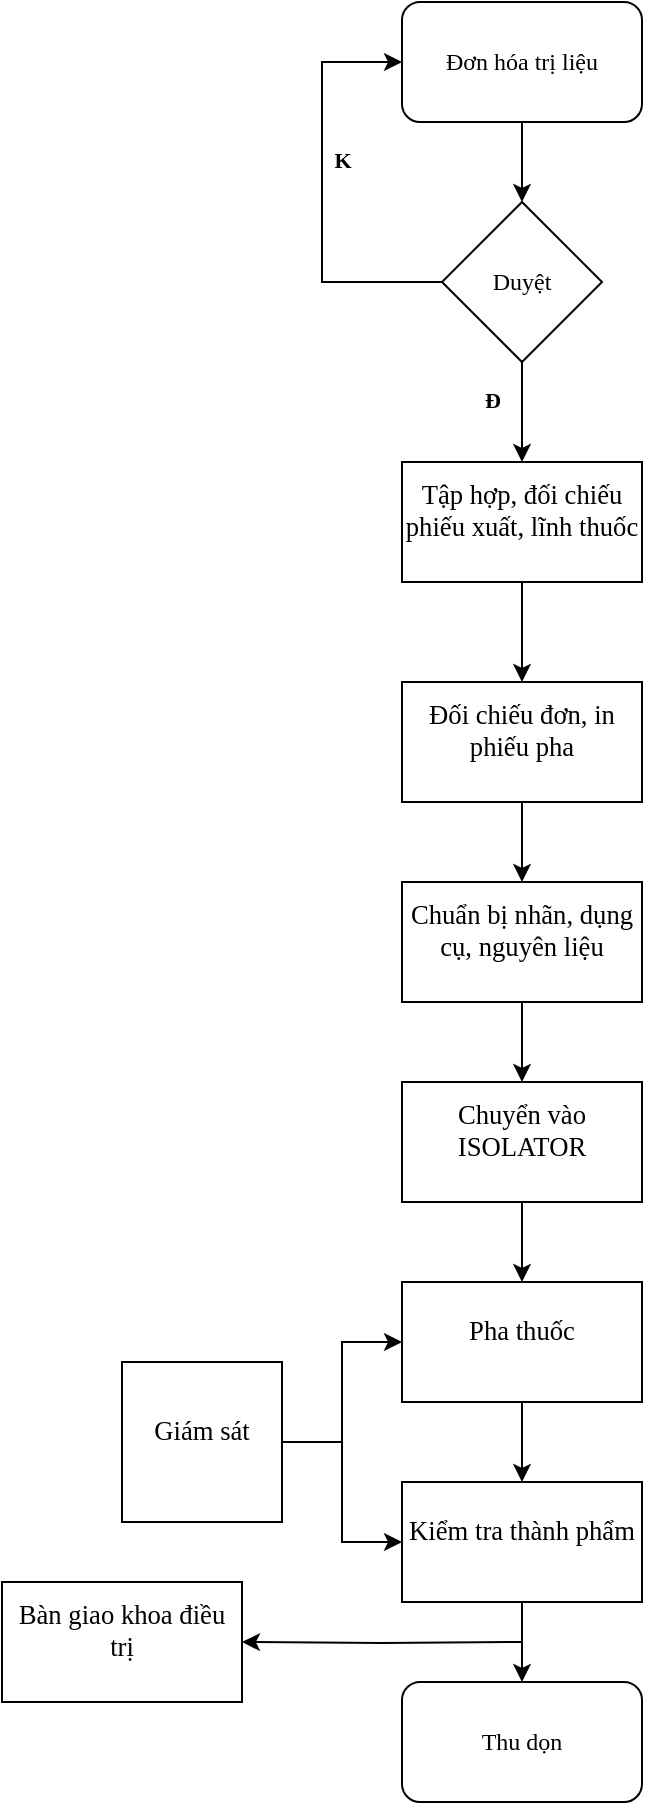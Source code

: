 <mxfile version="26.1.1">
  <diagram name="Page-1" id="eN59mrn7UwDO9Ajw1cms">
    <mxGraphModel dx="2074" dy="1152" grid="0" gridSize="10" guides="1" tooltips="1" connect="1" arrows="1" fold="1" page="1" pageScale="1" pageWidth="827" pageHeight="1169" math="0" shadow="0">
      <root>
        <mxCell id="0" />
        <mxCell id="1" parent="0" />
        <mxCell id="2w64b10mOKRANj8tdl7Y-13" style="edgeStyle=orthogonalEdgeStyle;rounded=0;orthogonalLoop=1;jettySize=auto;html=1;exitX=0.5;exitY=1;exitDx=0;exitDy=0;entryX=0.5;entryY=0;entryDx=0;entryDy=0;fontFamily=Times New Roman;" edge="1" parent="1" source="2w64b10mOKRANj8tdl7Y-1" target="2w64b10mOKRANj8tdl7Y-2">
          <mxGeometry relative="1" as="geometry" />
        </mxCell>
        <mxCell id="2w64b10mOKRANj8tdl7Y-1" value="Đơn hóa trị liệu" style="rounded=1;whiteSpace=wrap;html=1;fontFamily=Times New Roman;" vertex="1" parent="1">
          <mxGeometry x="290" y="60" width="120" height="60" as="geometry" />
        </mxCell>
        <mxCell id="2w64b10mOKRANj8tdl7Y-14" style="edgeStyle=orthogonalEdgeStyle;rounded=0;orthogonalLoop=1;jettySize=auto;html=1;exitX=0.5;exitY=1;exitDx=0;exitDy=0;entryX=0.5;entryY=0;entryDx=0;entryDy=0;fontFamily=Times New Roman;" edge="1" parent="1" source="2w64b10mOKRANj8tdl7Y-2" target="2w64b10mOKRANj8tdl7Y-3">
          <mxGeometry relative="1" as="geometry" />
        </mxCell>
        <mxCell id="2w64b10mOKRANj8tdl7Y-30" style="edgeStyle=orthogonalEdgeStyle;rounded=0;orthogonalLoop=1;jettySize=auto;html=1;exitX=0;exitY=0.5;exitDx=0;exitDy=0;entryX=0;entryY=0.5;entryDx=0;entryDy=0;fontFamily=Times New Roman;" edge="1" parent="1" source="2w64b10mOKRANj8tdl7Y-2" target="2w64b10mOKRANj8tdl7Y-1">
          <mxGeometry relative="1" as="geometry">
            <Array as="points">
              <mxPoint x="250" y="200" />
              <mxPoint x="250" y="90" />
            </Array>
          </mxGeometry>
        </mxCell>
        <mxCell id="2w64b10mOKRANj8tdl7Y-31" value="&lt;b&gt;K&lt;/b&gt;" style="edgeLabel;html=1;align=center;verticalAlign=middle;resizable=0;points=[];fontFamily=Times New Roman;" vertex="1" connectable="0" parent="2w64b10mOKRANj8tdl7Y-30">
          <mxGeometry x="0.152" y="-1" relative="1" as="geometry">
            <mxPoint x="9" as="offset" />
          </mxGeometry>
        </mxCell>
        <mxCell id="2w64b10mOKRANj8tdl7Y-2" value="Duyệt" style="rhombus;whiteSpace=wrap;html=1;fontFamily=Times New Roman;" vertex="1" parent="1">
          <mxGeometry x="310" y="160" width="80" height="80" as="geometry" />
        </mxCell>
        <mxCell id="2w64b10mOKRANj8tdl7Y-15" style="edgeStyle=orthogonalEdgeStyle;rounded=0;orthogonalLoop=1;jettySize=auto;html=1;exitX=0.5;exitY=1;exitDx=0;exitDy=0;entryX=0.5;entryY=0;entryDx=0;entryDy=0;fontFamily=Times New Roman;" edge="1" parent="1" source="2w64b10mOKRANj8tdl7Y-3" target="2w64b10mOKRANj8tdl7Y-4">
          <mxGeometry relative="1" as="geometry" />
        </mxCell>
        <mxCell id="2w64b10mOKRANj8tdl7Y-3" value="&lt;p class=&quot;MsoNormal&quot; align=&quot;center&quot; style=&quot;margin: 0cm 0cm 8pt; line-height: 15.693px; font-size: 11pt;&quot;&gt;&lt;span lang=&quot;EN-US&quot; style=&quot;font-size: 10pt; line-height: 14.267px;&quot;&gt;Tập hợp, đối chiếu phiếu xuất, lĩnh thuốc&lt;/span&gt;&lt;/p&gt;" style="rounded=0;whiteSpace=wrap;html=1;fontFamily=Times New Roman;" vertex="1" parent="1">
          <mxGeometry x="290" y="290" width="120" height="60" as="geometry" />
        </mxCell>
        <mxCell id="2w64b10mOKRANj8tdl7Y-16" style="edgeStyle=orthogonalEdgeStyle;rounded=0;orthogonalLoop=1;jettySize=auto;html=1;exitX=0.5;exitY=1;exitDx=0;exitDy=0;entryX=0.5;entryY=0;entryDx=0;entryDy=0;fontFamily=Times New Roman;" edge="1" parent="1" source="2w64b10mOKRANj8tdl7Y-4" target="2w64b10mOKRANj8tdl7Y-5">
          <mxGeometry relative="1" as="geometry" />
        </mxCell>
        <mxCell id="2w64b10mOKRANj8tdl7Y-4" value="&lt;p class=&quot;MsoNormal&quot; align=&quot;center&quot; style=&quot;margin: 0cm 0cm 8pt; line-height: 15.693px; font-size: 11pt;&quot;&gt;&lt;span lang=&quot;EN-US&quot; style=&quot;font-size: 10pt; line-height: 14.267px;&quot;&gt;Đối chiếu đơn, in phiếu pha&lt;/span&gt;&lt;/p&gt;" style="rounded=0;whiteSpace=wrap;html=1;fontFamily=Times New Roman;" vertex="1" parent="1">
          <mxGeometry x="290" y="400" width="120" height="60" as="geometry" />
        </mxCell>
        <mxCell id="2w64b10mOKRANj8tdl7Y-17" style="edgeStyle=orthogonalEdgeStyle;rounded=0;orthogonalLoop=1;jettySize=auto;html=1;exitX=0.5;exitY=1;exitDx=0;exitDy=0;entryX=0.5;entryY=0;entryDx=0;entryDy=0;fontFamily=Times New Roman;" edge="1" parent="1" source="2w64b10mOKRANj8tdl7Y-5" target="2w64b10mOKRANj8tdl7Y-6">
          <mxGeometry relative="1" as="geometry" />
        </mxCell>
        <mxCell id="2w64b10mOKRANj8tdl7Y-5" value="&lt;p class=&quot;MsoNormal&quot; align=&quot;center&quot; style=&quot;margin: 0cm 0cm 8pt; line-height: 15.693px; font-size: 11pt;&quot;&gt;&lt;span lang=&quot;EN-US&quot; style=&quot;font-size: 10pt; line-height: 14.267px;&quot;&gt;Chuẩn bị nhãn, dụng cụ, nguyên liệu&lt;/span&gt;&lt;/p&gt;" style="rounded=0;whiteSpace=wrap;html=1;fontFamily=Times New Roman;" vertex="1" parent="1">
          <mxGeometry x="290" y="500" width="120" height="60" as="geometry" />
        </mxCell>
        <mxCell id="2w64b10mOKRANj8tdl7Y-18" style="edgeStyle=orthogonalEdgeStyle;rounded=0;orthogonalLoop=1;jettySize=auto;html=1;exitX=0.5;exitY=1;exitDx=0;exitDy=0;entryX=0.5;entryY=0;entryDx=0;entryDy=0;fontFamily=Times New Roman;" edge="1" parent="1" source="2w64b10mOKRANj8tdl7Y-6" target="2w64b10mOKRANj8tdl7Y-7">
          <mxGeometry relative="1" as="geometry" />
        </mxCell>
        <mxCell id="2w64b10mOKRANj8tdl7Y-6" value="&lt;p class=&quot;MsoNormal&quot; align=&quot;center&quot; style=&quot;margin: 0cm 0cm 8pt; line-height: 15.693px; font-size: 11pt;&quot;&gt;&lt;span lang=&quot;EN-US&quot; style=&quot;font-size: 10pt; line-height: 14.267px;&quot;&gt;Chuyển vào ISOLATOR&lt;/span&gt;&lt;/p&gt;" style="rounded=0;whiteSpace=wrap;html=1;fontFamily=Times New Roman;" vertex="1" parent="1">
          <mxGeometry x="290" y="600" width="120" height="60" as="geometry" />
        </mxCell>
        <mxCell id="2w64b10mOKRANj8tdl7Y-20" style="edgeStyle=orthogonalEdgeStyle;rounded=0;orthogonalLoop=1;jettySize=auto;html=1;exitX=0.5;exitY=1;exitDx=0;exitDy=0;entryX=0.5;entryY=0;entryDx=0;entryDy=0;fontFamily=Times New Roman;" edge="1" parent="1" source="2w64b10mOKRANj8tdl7Y-7" target="2w64b10mOKRANj8tdl7Y-8">
          <mxGeometry relative="1" as="geometry" />
        </mxCell>
        <mxCell id="2w64b10mOKRANj8tdl7Y-7" value="&lt;p class=&quot;MsoNormal&quot; align=&quot;center&quot; style=&quot;margin: 0cm 0cm 8pt; line-height: 15.693px; font-size: 11pt;&quot;&gt;&lt;span lang=&quot;EN-US&quot; style=&quot;font-size: 10pt; line-height: 14.267px;&quot;&gt;Pha thuốc&lt;/span&gt;&lt;/p&gt;" style="rounded=0;whiteSpace=wrap;html=1;fontFamily=Times New Roman;" vertex="1" parent="1">
          <mxGeometry x="290" y="700" width="120" height="60" as="geometry" />
        </mxCell>
        <mxCell id="2w64b10mOKRANj8tdl7Y-21" style="edgeStyle=orthogonalEdgeStyle;rounded=0;orthogonalLoop=1;jettySize=auto;html=1;exitX=0.5;exitY=1;exitDx=0;exitDy=0;entryX=0.5;entryY=0;entryDx=0;entryDy=0;fontFamily=Times New Roman;" edge="1" parent="1" source="2w64b10mOKRANj8tdl7Y-8" target="2w64b10mOKRANj8tdl7Y-11">
          <mxGeometry relative="1" as="geometry">
            <Array as="points">
              <mxPoint x="350" y="880" />
              <mxPoint x="350" y="880" />
            </Array>
          </mxGeometry>
        </mxCell>
        <mxCell id="2w64b10mOKRANj8tdl7Y-8" value="&lt;p class=&quot;MsoNormal&quot; align=&quot;center&quot; style=&quot;margin: 0cm 0cm 8pt; line-height: 15.693px; font-size: 11pt;&quot;&gt;&lt;span lang=&quot;EN-US&quot; style=&quot;font-size: 10pt; line-height: 14.267px;&quot;&gt;Kiểm tra thành phẩm&lt;/span&gt;&lt;/p&gt;" style="rounded=0;whiteSpace=wrap;html=1;fontFamily=Times New Roman;" vertex="1" parent="1">
          <mxGeometry x="290" y="800" width="120" height="60" as="geometry" />
        </mxCell>
        <mxCell id="2w64b10mOKRANj8tdl7Y-26" style="edgeStyle=orthogonalEdgeStyle;rounded=0;orthogonalLoop=1;jettySize=auto;html=1;exitX=1;exitY=0.5;exitDx=0;exitDy=0;entryX=0;entryY=0.5;entryDx=0;entryDy=0;fontFamily=Times New Roman;" edge="1" parent="1" source="2w64b10mOKRANj8tdl7Y-9" target="2w64b10mOKRANj8tdl7Y-7">
          <mxGeometry relative="1" as="geometry" />
        </mxCell>
        <mxCell id="2w64b10mOKRANj8tdl7Y-28" style="edgeStyle=orthogonalEdgeStyle;rounded=0;orthogonalLoop=1;jettySize=auto;html=1;exitX=1;exitY=0.5;exitDx=0;exitDy=0;entryX=0;entryY=0.5;entryDx=0;entryDy=0;fontFamily=Times New Roman;" edge="1" parent="1" source="2w64b10mOKRANj8tdl7Y-9" target="2w64b10mOKRANj8tdl7Y-8">
          <mxGeometry relative="1" as="geometry" />
        </mxCell>
        <mxCell id="2w64b10mOKRANj8tdl7Y-9" value="&lt;p class=&quot;MsoNormal&quot; align=&quot;center&quot; style=&quot;margin: 0cm 0cm 8pt; line-height: 15.693px; font-size: 11pt;&quot;&gt;&lt;span lang=&quot;EN-US&quot; style=&quot;font-size: 10pt; line-height: 14.267px;&quot;&gt;Giám sát&lt;/span&gt;&lt;/p&gt;" style="whiteSpace=wrap;html=1;aspect=fixed;fontFamily=Times New Roman;" vertex="1" parent="1">
          <mxGeometry x="150" y="740" width="80" height="80" as="geometry" />
        </mxCell>
        <mxCell id="2w64b10mOKRANj8tdl7Y-24" style="edgeStyle=orthogonalEdgeStyle;rounded=0;orthogonalLoop=1;jettySize=auto;html=1;exitX=1;exitY=0.5;exitDx=0;exitDy=0;entryX=1;entryY=0.5;entryDx=0;entryDy=0;fontFamily=Times New Roman;" edge="1" parent="1" target="2w64b10mOKRANj8tdl7Y-10">
          <mxGeometry relative="1" as="geometry">
            <mxPoint x="350" y="880" as="sourcePoint" />
          </mxGeometry>
        </mxCell>
        <mxCell id="2w64b10mOKRANj8tdl7Y-10" value="&lt;p class=&quot;MsoNormal&quot; align=&quot;center&quot; style=&quot;margin: 0cm 0cm 8pt; line-height: 15.693px; font-size: 11pt;&quot;&gt;&lt;span lang=&quot;EN-US&quot; style=&quot;font-size: 10pt; line-height: 14.267px;&quot;&gt;Bàn giao khoa điều trị&lt;/span&gt;&lt;/p&gt;" style="rounded=0;whiteSpace=wrap;html=1;fontFamily=Times New Roman;" vertex="1" parent="1">
          <mxGeometry x="90" y="850" width="120" height="60" as="geometry" />
        </mxCell>
        <mxCell id="2w64b10mOKRANj8tdl7Y-11" value="Thu dọn" style="rounded=1;whiteSpace=wrap;html=1;fontFamily=Times New Roman;" vertex="1" parent="1">
          <mxGeometry x="290" y="900" width="120" height="60" as="geometry" />
        </mxCell>
        <mxCell id="2w64b10mOKRANj8tdl7Y-32" value="&lt;b&gt;Đ&lt;/b&gt;" style="edgeLabel;html=1;align=center;verticalAlign=middle;resizable=0;points=[];fontFamily=Times New Roman;" vertex="1" connectable="0" parent="1">
          <mxGeometry x="270" y="149" as="geometry">
            <mxPoint x="65" y="110" as="offset" />
          </mxGeometry>
        </mxCell>
      </root>
    </mxGraphModel>
  </diagram>
</mxfile>
